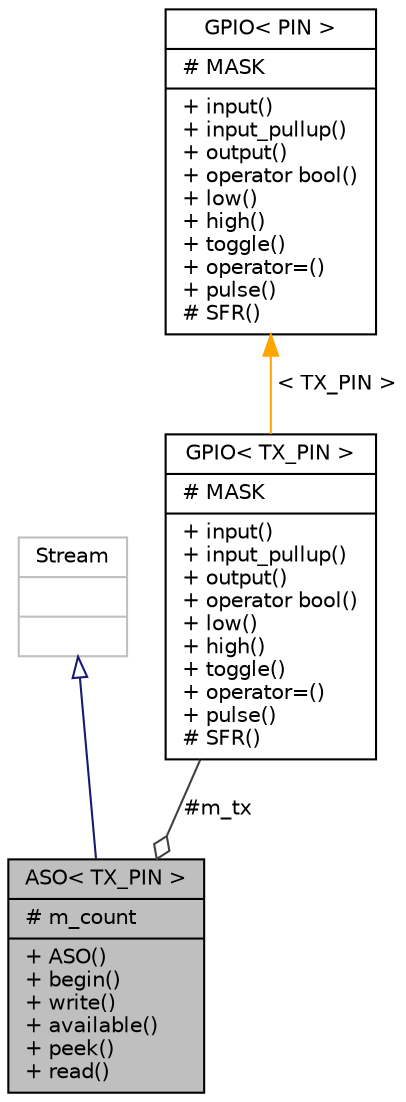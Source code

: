 digraph "ASO&lt; TX_PIN &gt;"
{
  edge [fontname="Helvetica",fontsize="10",labelfontname="Helvetica",labelfontsize="10"];
  node [fontname="Helvetica",fontsize="10",shape=record];
  Node1 [label="{ASO\< TX_PIN \>\n|# m_count\l|+ ASO()\l+ begin()\l+ write()\l+ available()\l+ peek()\l+ read()\l}",height=0.2,width=0.4,color="black", fillcolor="grey75", style="filled", fontcolor="black"];
  Node2 -> Node1 [dir="back",color="midnightblue",fontsize="10",style="solid",arrowtail="onormal",fontname="Helvetica"];
  Node2 [label="{Stream\n||}",height=0.2,width=0.4,color="grey75", fillcolor="white", style="filled"];
  Node3 -> Node1 [color="grey25",fontsize="10",style="solid",label=" #m_tx" ,arrowhead="odiamond",fontname="Helvetica"];
  Node3 [label="{GPIO\< TX_PIN \>\n|# MASK\l|+ input()\l+ input_pullup()\l+ output()\l+ operator bool()\l+ low()\l+ high()\l+ toggle()\l+ operator=()\l+ pulse()\l# SFR()\l}",height=0.2,width=0.4,color="black", fillcolor="white", style="filled",URL="$d7/dde/classGPIO.html"];
  Node4 -> Node3 [dir="back",color="orange",fontsize="10",style="solid",label=" \< TX_PIN \>" ,fontname="Helvetica"];
  Node4 [label="{GPIO\< PIN \>\n|# MASK\l|+ input()\l+ input_pullup()\l+ output()\l+ operator bool()\l+ low()\l+ high()\l+ toggle()\l+ operator=()\l+ pulse()\l# SFR()\l}",height=0.2,width=0.4,color="black", fillcolor="white", style="filled",URL="$d7/dde/classGPIO.html"];
}
